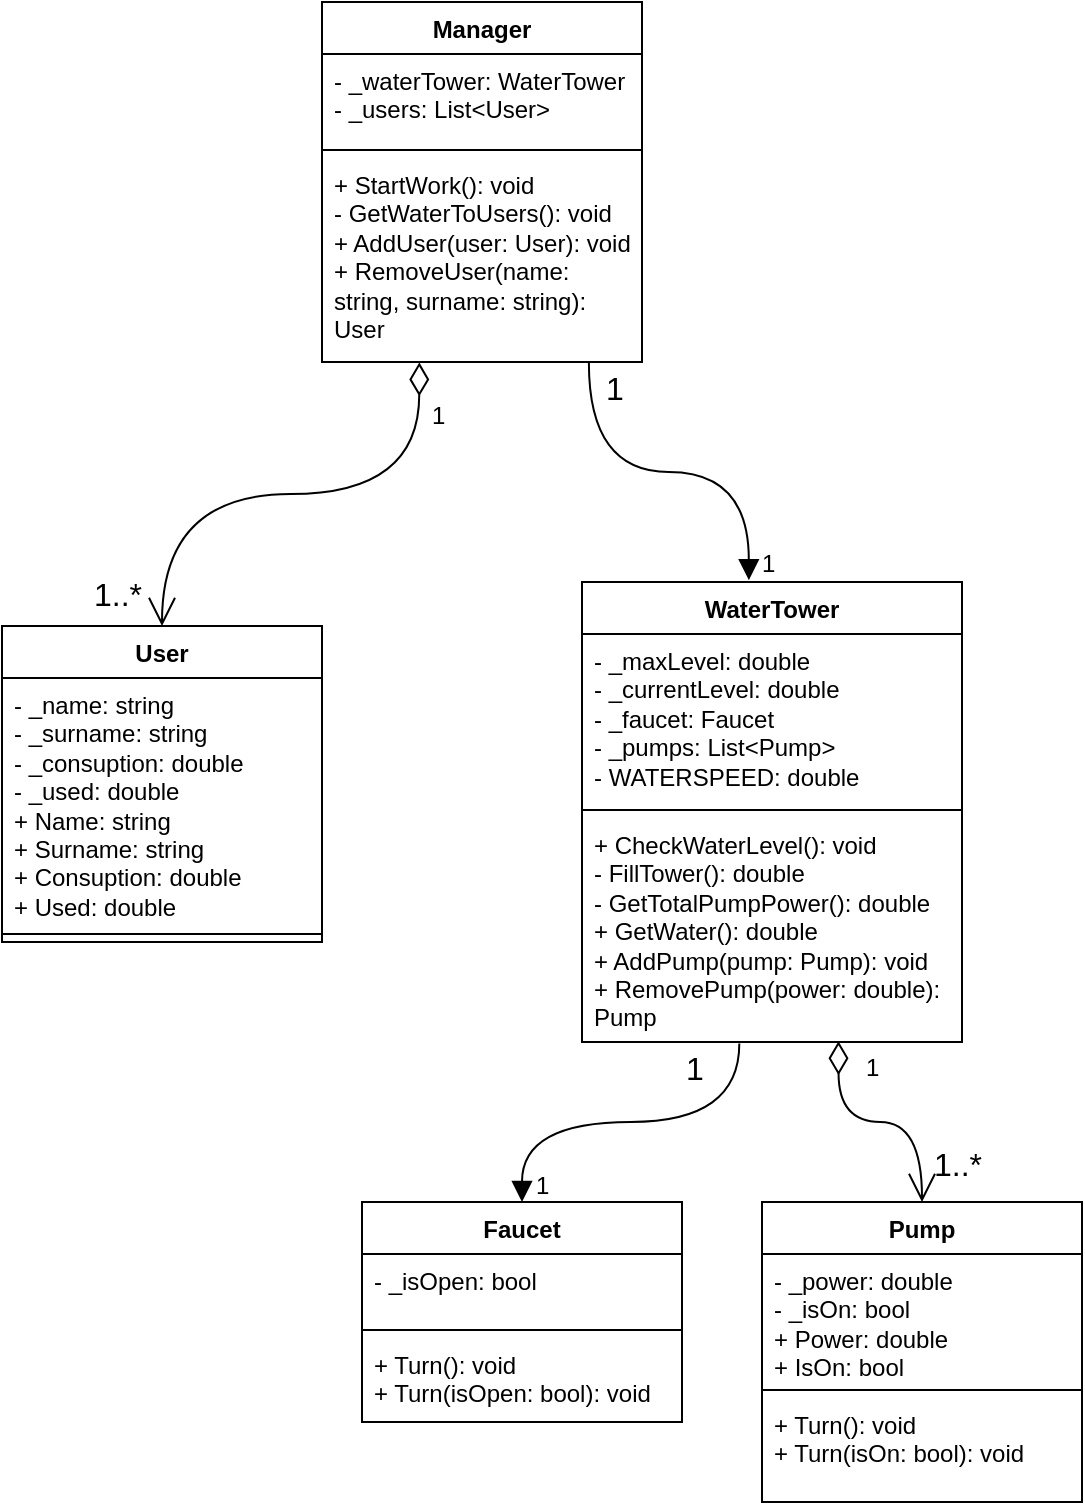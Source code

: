 <mxfile version="21.1.2" type="device">
  <diagram id="C5RBs43oDa-KdzZeNtuy" name="Page-1">
    <mxGraphModel dx="1290" dy="631" grid="1" gridSize="10" guides="1" tooltips="1" connect="1" arrows="1" fold="1" page="1" pageScale="1" pageWidth="827" pageHeight="1169" math="0" shadow="0">
      <root>
        <mxCell id="WIyWlLk6GJQsqaUBKTNV-0" />
        <mxCell id="WIyWlLk6GJQsqaUBKTNV-1" parent="WIyWlLk6GJQsqaUBKTNV-0" />
        <mxCell id="0I59w6XoIKjxYQVEed8I-0" value="WaterTower" style="swimlane;fontStyle=1;align=center;verticalAlign=top;childLayout=stackLayout;horizontal=1;startSize=26;horizontalStack=0;resizeParent=1;resizeParentMax=0;resizeLast=0;collapsible=1;marginBottom=0;whiteSpace=wrap;html=1;" parent="WIyWlLk6GJQsqaUBKTNV-1" vertex="1">
          <mxGeometry x="420" y="310" width="190" height="230" as="geometry">
            <mxRectangle x="190" y="100" width="110" height="30" as="alternateBounds" />
          </mxGeometry>
        </mxCell>
        <mxCell id="0I59w6XoIKjxYQVEed8I-1" value="- _maxLevel: double&lt;br&gt;- _currentLevel: double&lt;br&gt;- _faucet: Faucet&lt;br&gt;- _pumps: List&amp;lt;Pump&amp;gt;&lt;br&gt;- WATERSPEED: double" style="text;strokeColor=none;fillColor=none;align=left;verticalAlign=top;spacingLeft=4;spacingRight=4;overflow=hidden;rotatable=0;points=[[0,0.5],[1,0.5]];portConstraint=eastwest;whiteSpace=wrap;html=1;" parent="0I59w6XoIKjxYQVEed8I-0" vertex="1">
          <mxGeometry y="26" width="190" height="84" as="geometry" />
        </mxCell>
        <mxCell id="0I59w6XoIKjxYQVEed8I-2" value="" style="line;strokeWidth=1;fillColor=none;align=left;verticalAlign=middle;spacingTop=-1;spacingLeft=3;spacingRight=3;rotatable=0;labelPosition=right;points=[];portConstraint=eastwest;strokeColor=inherit;" parent="0I59w6XoIKjxYQVEed8I-0" vertex="1">
          <mxGeometry y="110" width="190" height="8" as="geometry" />
        </mxCell>
        <mxCell id="0I59w6XoIKjxYQVEed8I-3" value="+ CheckWaterLevel(): void&lt;br&gt;- FillTower(): double&lt;br&gt;- GetTotalPumpPower(): double&lt;br&gt;+ GetWater(): double&lt;br&gt;+ AddPump(pump: Pump): void&lt;br&gt;+ RemovePump(power: double): Pump" style="text;strokeColor=none;fillColor=none;align=left;verticalAlign=top;spacingLeft=4;spacingRight=4;overflow=hidden;rotatable=0;points=[[0,0.5],[1,0.5]];portConstraint=eastwest;whiteSpace=wrap;html=1;" parent="0I59w6XoIKjxYQVEed8I-0" vertex="1">
          <mxGeometry y="118" width="190" height="112" as="geometry" />
        </mxCell>
        <mxCell id="0I59w6XoIKjxYQVEed8I-4" value="Pump" style="swimlane;fontStyle=1;align=center;verticalAlign=top;childLayout=stackLayout;horizontal=1;startSize=26;horizontalStack=0;resizeParent=1;resizeParentMax=0;resizeLast=0;collapsible=1;marginBottom=0;whiteSpace=wrap;html=1;" parent="WIyWlLk6GJQsqaUBKTNV-1" vertex="1">
          <mxGeometry x="510" y="620" width="160" height="150" as="geometry" />
        </mxCell>
        <mxCell id="0I59w6XoIKjxYQVEed8I-5" value="- _power: double&lt;br&gt;- _isOn: bool&lt;br&gt;+ Power: double&lt;br&gt;+ IsOn: bool" style="text;strokeColor=none;fillColor=none;align=left;verticalAlign=top;spacingLeft=4;spacingRight=4;overflow=hidden;rotatable=0;points=[[0,0.5],[1,0.5]];portConstraint=eastwest;whiteSpace=wrap;html=1;" parent="0I59w6XoIKjxYQVEed8I-4" vertex="1">
          <mxGeometry y="26" width="160" height="64" as="geometry" />
        </mxCell>
        <mxCell id="0I59w6XoIKjxYQVEed8I-6" value="" style="line;strokeWidth=1;fillColor=none;align=left;verticalAlign=middle;spacingTop=-1;spacingLeft=3;spacingRight=3;rotatable=0;labelPosition=right;points=[];portConstraint=eastwest;strokeColor=inherit;" parent="0I59w6XoIKjxYQVEed8I-4" vertex="1">
          <mxGeometry y="90" width="160" height="8" as="geometry" />
        </mxCell>
        <mxCell id="0I59w6XoIKjxYQVEed8I-7" value="+ Turn(): void&lt;br&gt;+ Turn(isOn: bool): void" style="text;strokeColor=none;fillColor=none;align=left;verticalAlign=top;spacingLeft=4;spacingRight=4;overflow=hidden;rotatable=0;points=[[0,0.5],[1,0.5]];portConstraint=eastwest;whiteSpace=wrap;html=1;" parent="0I59w6XoIKjxYQVEed8I-4" vertex="1">
          <mxGeometry y="98" width="160" height="52" as="geometry" />
        </mxCell>
        <mxCell id="0I59w6XoIKjxYQVEed8I-8" value="Manager" style="swimlane;fontStyle=1;align=center;verticalAlign=top;childLayout=stackLayout;horizontal=1;startSize=26;horizontalStack=0;resizeParent=1;resizeParentMax=0;resizeLast=0;collapsible=1;marginBottom=0;whiteSpace=wrap;html=1;" parent="WIyWlLk6GJQsqaUBKTNV-1" vertex="1">
          <mxGeometry x="290" y="20" width="160" height="180" as="geometry" />
        </mxCell>
        <mxCell id="0I59w6XoIKjxYQVEed8I-9" value="- _waterTower: WaterTower&lt;br style=&quot;border-color: var(--border-color);&quot;&gt;- _users: List&amp;lt;User&amp;gt;" style="text;strokeColor=none;fillColor=none;align=left;verticalAlign=top;spacingLeft=4;spacingRight=4;overflow=hidden;rotatable=0;points=[[0,0.5],[1,0.5]];portConstraint=eastwest;whiteSpace=wrap;html=1;" parent="0I59w6XoIKjxYQVEed8I-8" vertex="1">
          <mxGeometry y="26" width="160" height="44" as="geometry" />
        </mxCell>
        <mxCell id="0I59w6XoIKjxYQVEed8I-10" value="" style="line;strokeWidth=1;fillColor=none;align=left;verticalAlign=middle;spacingTop=-1;spacingLeft=3;spacingRight=3;rotatable=0;labelPosition=right;points=[];portConstraint=eastwest;strokeColor=inherit;" parent="0I59w6XoIKjxYQVEed8I-8" vertex="1">
          <mxGeometry y="70" width="160" height="8" as="geometry" />
        </mxCell>
        <mxCell id="0I59w6XoIKjxYQVEed8I-11" value="+ StartWork(): void&lt;br&gt;- GetWaterToUsers(): void&lt;br&gt;+ AddUser(user: User): void&lt;br&gt;+ RemoveUser(name: string, surname: string): User" style="text;strokeColor=none;fillColor=none;align=left;verticalAlign=top;spacingLeft=4;spacingRight=4;overflow=hidden;rotatable=0;points=[[0,0.5],[1,0.5]];portConstraint=eastwest;whiteSpace=wrap;html=1;" parent="0I59w6XoIKjxYQVEed8I-8" vertex="1">
          <mxGeometry y="78" width="160" height="102" as="geometry" />
        </mxCell>
        <mxCell id="0I59w6XoIKjxYQVEed8I-12" value="User" style="swimlane;fontStyle=1;align=center;verticalAlign=top;childLayout=stackLayout;horizontal=1;startSize=26;horizontalStack=0;resizeParent=1;resizeParentMax=0;resizeLast=0;collapsible=1;marginBottom=0;whiteSpace=wrap;html=1;" parent="WIyWlLk6GJQsqaUBKTNV-1" vertex="1">
          <mxGeometry x="130" y="332" width="160" height="158" as="geometry" />
        </mxCell>
        <mxCell id="0I59w6XoIKjxYQVEed8I-13" value="- _name: string&lt;br&gt;- _surname: string&lt;br&gt;- _consuption: double&lt;br&gt;- _used: double&lt;br&gt;+ Name: string&lt;br&gt;+ Surname: string&lt;br&gt;+ Consuption: double&lt;br&gt;+ Used: double" style="text;strokeColor=none;fillColor=none;align=left;verticalAlign=top;spacingLeft=4;spacingRight=4;overflow=hidden;rotatable=0;points=[[0,0.5],[1,0.5]];portConstraint=eastwest;whiteSpace=wrap;html=1;" parent="0I59w6XoIKjxYQVEed8I-12" vertex="1">
          <mxGeometry y="26" width="160" height="124" as="geometry" />
        </mxCell>
        <mxCell id="0I59w6XoIKjxYQVEed8I-14" value="" style="line;strokeWidth=1;fillColor=none;align=left;verticalAlign=middle;spacingTop=-1;spacingLeft=3;spacingRight=3;rotatable=0;labelPosition=right;points=[];portConstraint=eastwest;strokeColor=inherit;" parent="0I59w6XoIKjxYQVEed8I-12" vertex="1">
          <mxGeometry y="150" width="160" height="8" as="geometry" />
        </mxCell>
        <mxCell id="0I59w6XoIKjxYQVEed8I-16" value="Faucet" style="swimlane;fontStyle=1;align=center;verticalAlign=top;childLayout=stackLayout;horizontal=1;startSize=26;horizontalStack=0;resizeParent=1;resizeParentMax=0;resizeLast=0;collapsible=1;marginBottom=0;whiteSpace=wrap;html=1;" parent="WIyWlLk6GJQsqaUBKTNV-1" vertex="1">
          <mxGeometry x="310" y="620" width="160" height="110" as="geometry" />
        </mxCell>
        <mxCell id="0I59w6XoIKjxYQVEed8I-17" value="- _isOpen: bool" style="text;strokeColor=none;fillColor=none;align=left;verticalAlign=top;spacingLeft=4;spacingRight=4;overflow=hidden;rotatable=0;points=[[0,0.5],[1,0.5]];portConstraint=eastwest;whiteSpace=wrap;html=1;" parent="0I59w6XoIKjxYQVEed8I-16" vertex="1">
          <mxGeometry y="26" width="160" height="34" as="geometry" />
        </mxCell>
        <mxCell id="0I59w6XoIKjxYQVEed8I-18" value="" style="line;strokeWidth=1;fillColor=none;align=left;verticalAlign=middle;spacingTop=-1;spacingLeft=3;spacingRight=3;rotatable=0;labelPosition=right;points=[];portConstraint=eastwest;strokeColor=inherit;" parent="0I59w6XoIKjxYQVEed8I-16" vertex="1">
          <mxGeometry y="60" width="160" height="8" as="geometry" />
        </mxCell>
        <mxCell id="0I59w6XoIKjxYQVEed8I-19" value="+ Turn(): void&lt;br&gt;+ Turn(isOpen: bool): void" style="text;strokeColor=none;fillColor=none;align=left;verticalAlign=top;spacingLeft=4;spacingRight=4;overflow=hidden;rotatable=0;points=[[0,0.5],[1,0.5]];portConstraint=eastwest;whiteSpace=wrap;html=1;" parent="0I59w6XoIKjxYQVEed8I-16" vertex="1">
          <mxGeometry y="68" width="160" height="42" as="geometry" />
        </mxCell>
        <mxCell id="YGsAj3JSz4sPQO7wCw1F-9" value="1" style="endArrow=open;html=1;endSize=12;startArrow=diamondThin;startSize=14;startFill=0;edgeStyle=orthogonalEdgeStyle;align=left;verticalAlign=bottom;rounded=0;fontSize=12;curved=1;exitX=0.675;exitY=0.997;exitDx=0;exitDy=0;exitPerimeter=0;entryX=0.5;entryY=0;entryDx=0;entryDy=0;" edge="1" parent="WIyWlLk6GJQsqaUBKTNV-1" source="0I59w6XoIKjxYQVEed8I-3" target="0I59w6XoIKjxYQVEed8I-4">
          <mxGeometry x="-0.638" y="12" relative="1" as="geometry">
            <mxPoint x="330" y="410" as="sourcePoint" />
            <mxPoint x="490" y="410" as="targetPoint" />
            <mxPoint as="offset" />
          </mxGeometry>
        </mxCell>
        <mxCell id="YGsAj3JSz4sPQO7wCw1F-12" value="1" style="endArrow=open;html=1;endSize=12;startArrow=diamondThin;startSize=14;startFill=0;edgeStyle=orthogonalEdgeStyle;align=left;verticalAlign=bottom;rounded=0;fontSize=12;curved=1;exitX=0.304;exitY=1.002;exitDx=0;exitDy=0;exitPerimeter=0;entryX=0.5;entryY=0;entryDx=0;entryDy=0;" edge="1" parent="WIyWlLk6GJQsqaUBKTNV-1" source="0I59w6XoIKjxYQVEed8I-11" target="0I59w6XoIKjxYQVEed8I-12">
          <mxGeometry x="-0.727" y="4" relative="1" as="geometry">
            <mxPoint x="280" y="250" as="sourcePoint" />
            <mxPoint x="440" y="250" as="targetPoint" />
            <mxPoint as="offset" />
          </mxGeometry>
        </mxCell>
        <mxCell id="YGsAj3JSz4sPQO7wCw1F-13" value="1" style="endArrow=block;endFill=1;html=1;edgeStyle=orthogonalEdgeStyle;align=left;verticalAlign=top;rounded=0;fontSize=12;startSize=8;endSize=8;curved=1;entryX=0.439;entryY=-0.004;entryDx=0;entryDy=0;entryPerimeter=0;exitX=0.834;exitY=1.002;exitDx=0;exitDy=0;exitPerimeter=0;" edge="1" parent="WIyWlLk6GJQsqaUBKTNV-1" source="0I59w6XoIKjxYQVEed8I-11" target="0I59w6XoIKjxYQVEed8I-0">
          <mxGeometry x="0.761" y="5" relative="1" as="geometry">
            <mxPoint x="390" y="222" as="sourcePoint" />
            <mxPoint x="470" y="250" as="targetPoint" />
            <mxPoint as="offset" />
          </mxGeometry>
        </mxCell>
        <mxCell id="YGsAj3JSz4sPQO7wCw1F-14" value="1" style="edgeLabel;resizable=0;html=1;align=left;verticalAlign=bottom;fontSize=16;" connectable="0" vertex="1" parent="YGsAj3JSz4sPQO7wCw1F-13">
          <mxGeometry x="-1" relative="1" as="geometry">
            <mxPoint x="7" y="24" as="offset" />
          </mxGeometry>
        </mxCell>
        <mxCell id="YGsAj3JSz4sPQO7wCw1F-15" value="1" style="endArrow=block;endFill=1;html=1;edgeStyle=orthogonalEdgeStyle;align=left;verticalAlign=top;rounded=0;fontSize=12;startSize=8;endSize=8;curved=1;exitX=0.414;exitY=1.007;exitDx=0;exitDy=0;exitPerimeter=0;entryX=0.5;entryY=0;entryDx=0;entryDy=0;" edge="1" parent="WIyWlLk6GJQsqaUBKTNV-1" source="0I59w6XoIKjxYQVEed8I-3" target="0I59w6XoIKjxYQVEed8I-16">
          <mxGeometry x="0.761" y="5" relative="1" as="geometry">
            <mxPoint x="383" y="161" as="sourcePoint" />
            <mxPoint x="525" y="270" as="targetPoint" />
            <mxPoint as="offset" />
          </mxGeometry>
        </mxCell>
        <mxCell id="YGsAj3JSz4sPQO7wCw1F-16" value="1" style="edgeLabel;resizable=0;html=1;align=left;verticalAlign=bottom;fontSize=16;" connectable="0" vertex="1" parent="YGsAj3JSz4sPQO7wCw1F-15">
          <mxGeometry x="-1" relative="1" as="geometry">
            <mxPoint x="-29" y="24" as="offset" />
          </mxGeometry>
        </mxCell>
        <mxCell id="YGsAj3JSz4sPQO7wCw1F-18" value="1..*" style="text;strokeColor=none;fillColor=none;align=left;verticalAlign=top;spacingLeft=4;spacingRight=4;overflow=hidden;rotatable=0;points=[[0,0.5],[1,0.5]];portConstraint=eastwest;whiteSpace=wrap;html=1;fontSize=16;" vertex="1" parent="WIyWlLk6GJQsqaUBKTNV-1">
          <mxGeometry x="590" y="585" width="60" height="20" as="geometry" />
        </mxCell>
        <mxCell id="YGsAj3JSz4sPQO7wCw1F-19" value="1..*" style="text;strokeColor=none;fillColor=none;align=left;verticalAlign=top;spacingLeft=4;spacingRight=4;overflow=hidden;rotatable=0;points=[[0,0.5],[1,0.5]];portConstraint=eastwest;whiteSpace=wrap;html=1;fontSize=16;" vertex="1" parent="WIyWlLk6GJQsqaUBKTNV-1">
          <mxGeometry x="170" y="300" width="60" height="20" as="geometry" />
        </mxCell>
      </root>
    </mxGraphModel>
  </diagram>
</mxfile>
